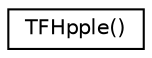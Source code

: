 digraph "Graphical Class Hierarchy"
{
  edge [fontname="Helvetica",fontsize="10",labelfontname="Helvetica",labelfontsize="10"];
  node [fontname="Helvetica",fontsize="10",shape=record];
  rankdir="LR";
  Node1 [label="TFHpple()",height=0.2,width=0.4,color="black", fillcolor="white", style="filled",URL="$category_t_f_hpple_07_08.html"];
}
